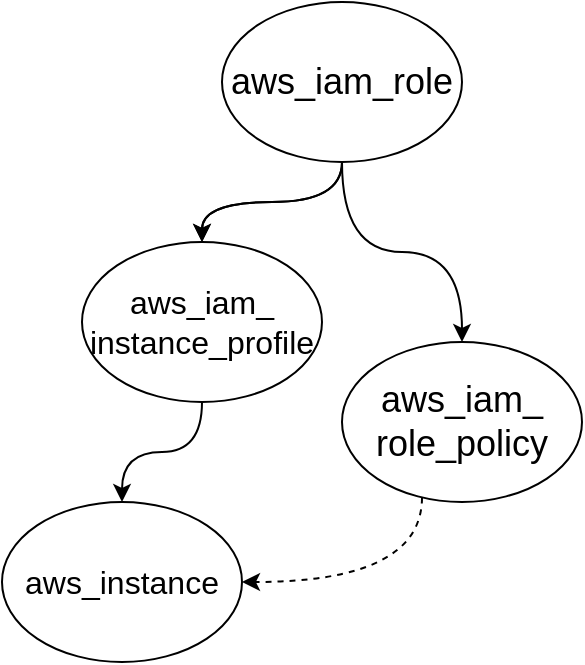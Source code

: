 <mxfile version="17.4.5" type="device"><diagram id="0o_sl9j5u4qkG4kz6SOX" name="第 1 页"><mxGraphModel dx="981" dy="481" grid="1" gridSize="10" guides="1" tooltips="1" connect="1" arrows="1" fold="1" page="1" pageScale="1" pageWidth="827" pageHeight="1169" math="0" shadow="0"><root><mxCell id="0"/><mxCell id="1" parent="0"/><mxCell id="HoTtUqJKThh4icGj4X7M-3" value="" style="edgeStyle=orthogonalEdgeStyle;rounded=0;orthogonalLoop=1;jettySize=auto;html=1;fontSize=18;curved=1;" edge="1" parent="1" source="HoTtUqJKThh4icGj4X7M-1" target="HoTtUqJKThh4icGj4X7M-2"><mxGeometry relative="1" as="geometry"/></mxCell><mxCell id="HoTtUqJKThh4icGj4X7M-4" value="" style="edgeStyle=orthogonalEdgeStyle;curved=1;rounded=0;orthogonalLoop=1;jettySize=auto;html=1;fontSize=16;" edge="1" parent="1" source="HoTtUqJKThh4icGj4X7M-1" target="HoTtUqJKThh4icGj4X7M-2"><mxGeometry relative="1" as="geometry"/></mxCell><mxCell id="HoTtUqJKThh4icGj4X7M-6" value="" style="edgeStyle=orthogonalEdgeStyle;curved=1;rounded=0;orthogonalLoop=1;jettySize=auto;html=1;fontSize=16;" edge="1" parent="1" source="HoTtUqJKThh4icGj4X7M-1" target="HoTtUqJKThh4icGj4X7M-5"><mxGeometry relative="1" as="geometry"/></mxCell><mxCell id="HoTtUqJKThh4icGj4X7M-1" value="&lt;font style=&quot;font-size: 18px&quot;&gt;aws_iam_role&lt;/font&gt;" style="ellipse;whiteSpace=wrap;html=1;" vertex="1" parent="1"><mxGeometry x="340" y="160" width="120" height="80" as="geometry"/></mxCell><mxCell id="HoTtUqJKThh4icGj4X7M-8" value="" style="edgeStyle=orthogonalEdgeStyle;curved=1;rounded=0;orthogonalLoop=1;jettySize=auto;html=1;fontSize=16;" edge="1" parent="1" source="HoTtUqJKThh4icGj4X7M-2" target="HoTtUqJKThh4icGj4X7M-7"><mxGeometry relative="1" as="geometry"/></mxCell><mxCell id="HoTtUqJKThh4icGj4X7M-2" value="&lt;font style=&quot;font-size: 16px&quot;&gt;aws_iam_&lt;br&gt;instance_profile&lt;/font&gt;" style="ellipse;whiteSpace=wrap;html=1;" vertex="1" parent="1"><mxGeometry x="270" y="280" width="120" height="80" as="geometry"/></mxCell><mxCell id="HoTtUqJKThh4icGj4X7M-9" style="edgeStyle=orthogonalEdgeStyle;curved=1;rounded=0;orthogonalLoop=1;jettySize=auto;html=1;fontSize=16;dashed=1;" edge="1" parent="1" source="HoTtUqJKThh4icGj4X7M-5" target="HoTtUqJKThh4icGj4X7M-7"><mxGeometry relative="1" as="geometry"><Array as="points"><mxPoint x="440" y="450"/></Array></mxGeometry></mxCell><mxCell id="HoTtUqJKThh4icGj4X7M-5" value="&lt;font style=&quot;font-size: 18px&quot;&gt;aws_iam_&lt;br&gt;role_policy&lt;/font&gt;" style="ellipse;whiteSpace=wrap;html=1;" vertex="1" parent="1"><mxGeometry x="400" y="330" width="120" height="80" as="geometry"/></mxCell><mxCell id="HoTtUqJKThh4icGj4X7M-7" value="&lt;span style=&quot;font-size: 16px&quot;&gt;aws_instance&lt;/span&gt;" style="ellipse;whiteSpace=wrap;html=1;" vertex="1" parent="1"><mxGeometry x="230" y="410" width="120" height="80" as="geometry"/></mxCell></root></mxGraphModel></diagram></mxfile>